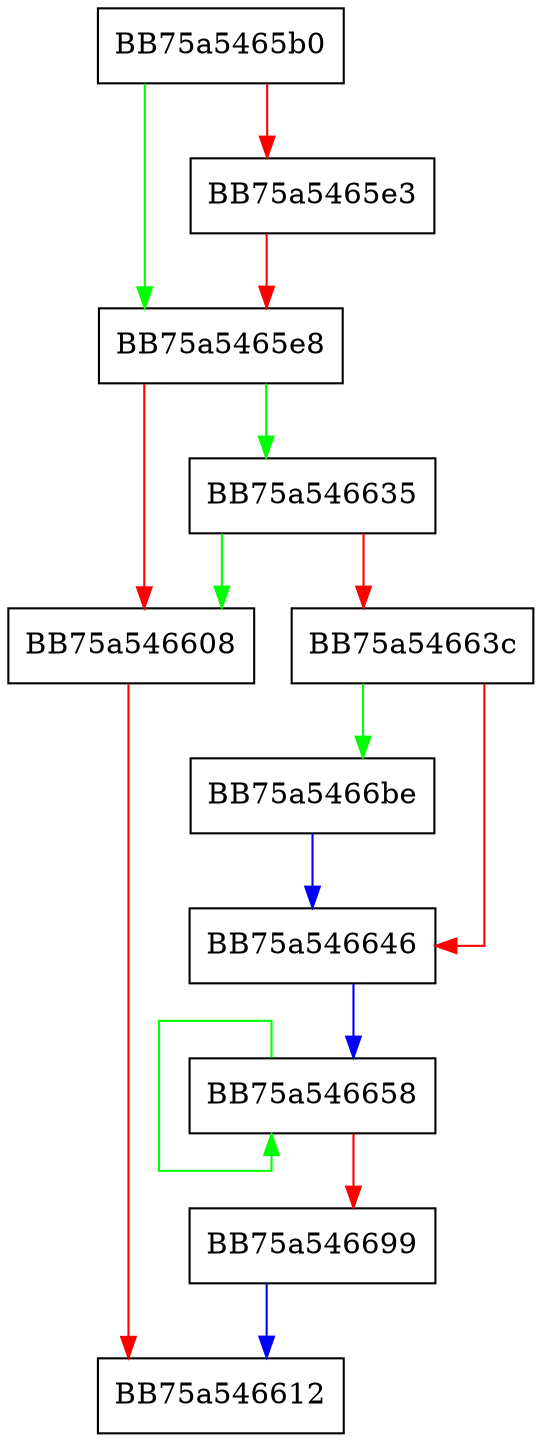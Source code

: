 digraph GetAttributePathAndName {
  node [shape="box"];
  graph [splines=ortho];
  BB75a5465b0 -> BB75a5465e8 [color="green"];
  BB75a5465b0 -> BB75a5465e3 [color="red"];
  BB75a5465e3 -> BB75a5465e8 [color="red"];
  BB75a5465e8 -> BB75a546635 [color="green"];
  BB75a5465e8 -> BB75a546608 [color="red"];
  BB75a546608 -> BB75a546612 [color="red"];
  BB75a546635 -> BB75a546608 [color="green"];
  BB75a546635 -> BB75a54663c [color="red"];
  BB75a54663c -> BB75a5466be [color="green"];
  BB75a54663c -> BB75a546646 [color="red"];
  BB75a546646 -> BB75a546658 [color="blue"];
  BB75a546658 -> BB75a546658 [color="green"];
  BB75a546658 -> BB75a546699 [color="red"];
  BB75a546699 -> BB75a546612 [color="blue"];
  BB75a5466be -> BB75a546646 [color="blue"];
}